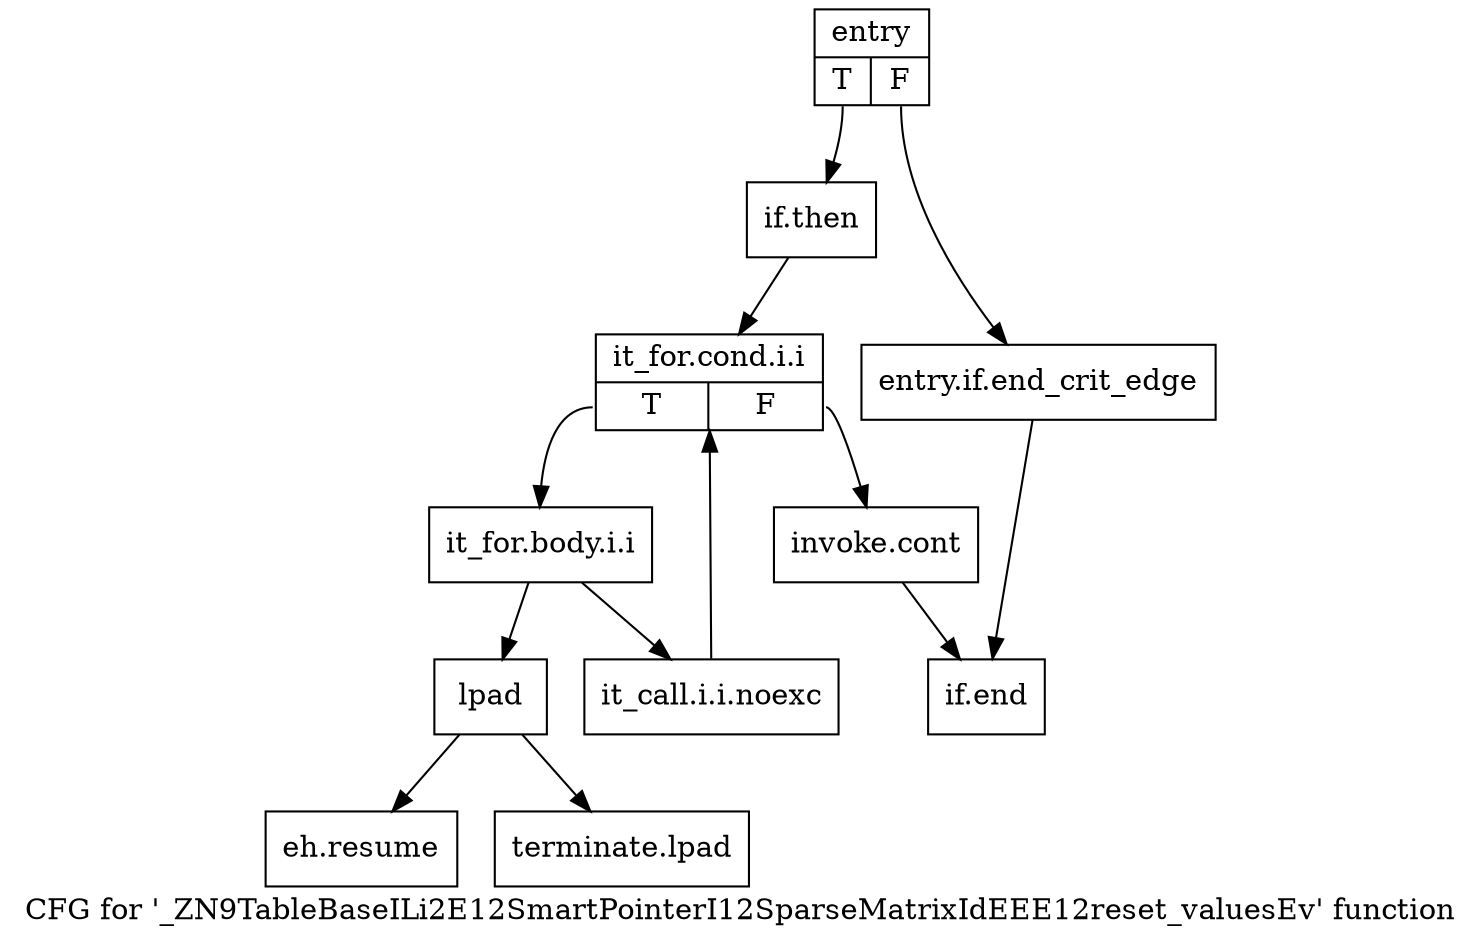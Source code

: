 digraph "CFG for '_ZN9TableBaseILi2E12SmartPointerI12SparseMatrixIdEEE12reset_valuesEv' function" {
	label="CFG for '_ZN9TableBaseILi2E12SmartPointerI12SparseMatrixIdEEE12reset_valuesEv' function";

	Node0x2db7f40 [shape=record,label="{entry|{<s0>T|<s1>F}}"];
	Node0x2db7f40:s0 -> Node0x2db7fe0;
	Node0x2db7f40:s1 -> Node0x2db7f90;
	Node0x2db7f90 [shape=record,label="{entry.if.end_crit_edge}"];
	Node0x2db7f90 -> Node0x2db81c0;
	Node0x2db7fe0 [shape=record,label="{if.then}"];
	Node0x2db7fe0 -> Node0x2db8030;
	Node0x2db8030 [shape=record,label="{it_for.cond.i.i|{<s0>T|<s1>F}}"];
	Node0x2db8030:s0 -> Node0x2db8080;
	Node0x2db8030:s1 -> Node0x2db8120;
	Node0x2db8080 [shape=record,label="{it_for.body.i.i}"];
	Node0x2db8080 -> Node0x2db80d0;
	Node0x2db8080 -> Node0x2db8170;
	Node0x2db80d0 [shape=record,label="{it_call.i.i.noexc}"];
	Node0x2db80d0 -> Node0x2db8030;
	Node0x2db8120 [shape=record,label="{invoke.cont}"];
	Node0x2db8120 -> Node0x2db81c0;
	Node0x2db8170 [shape=record,label="{lpad}"];
	Node0x2db8170 -> Node0x2db8210;
	Node0x2db8170 -> Node0x2db8260;
	Node0x2db81c0 [shape=record,label="{if.end}"];
	Node0x2db8210 [shape=record,label="{eh.resume}"];
	Node0x2db8260 [shape=record,label="{terminate.lpad}"];
}
